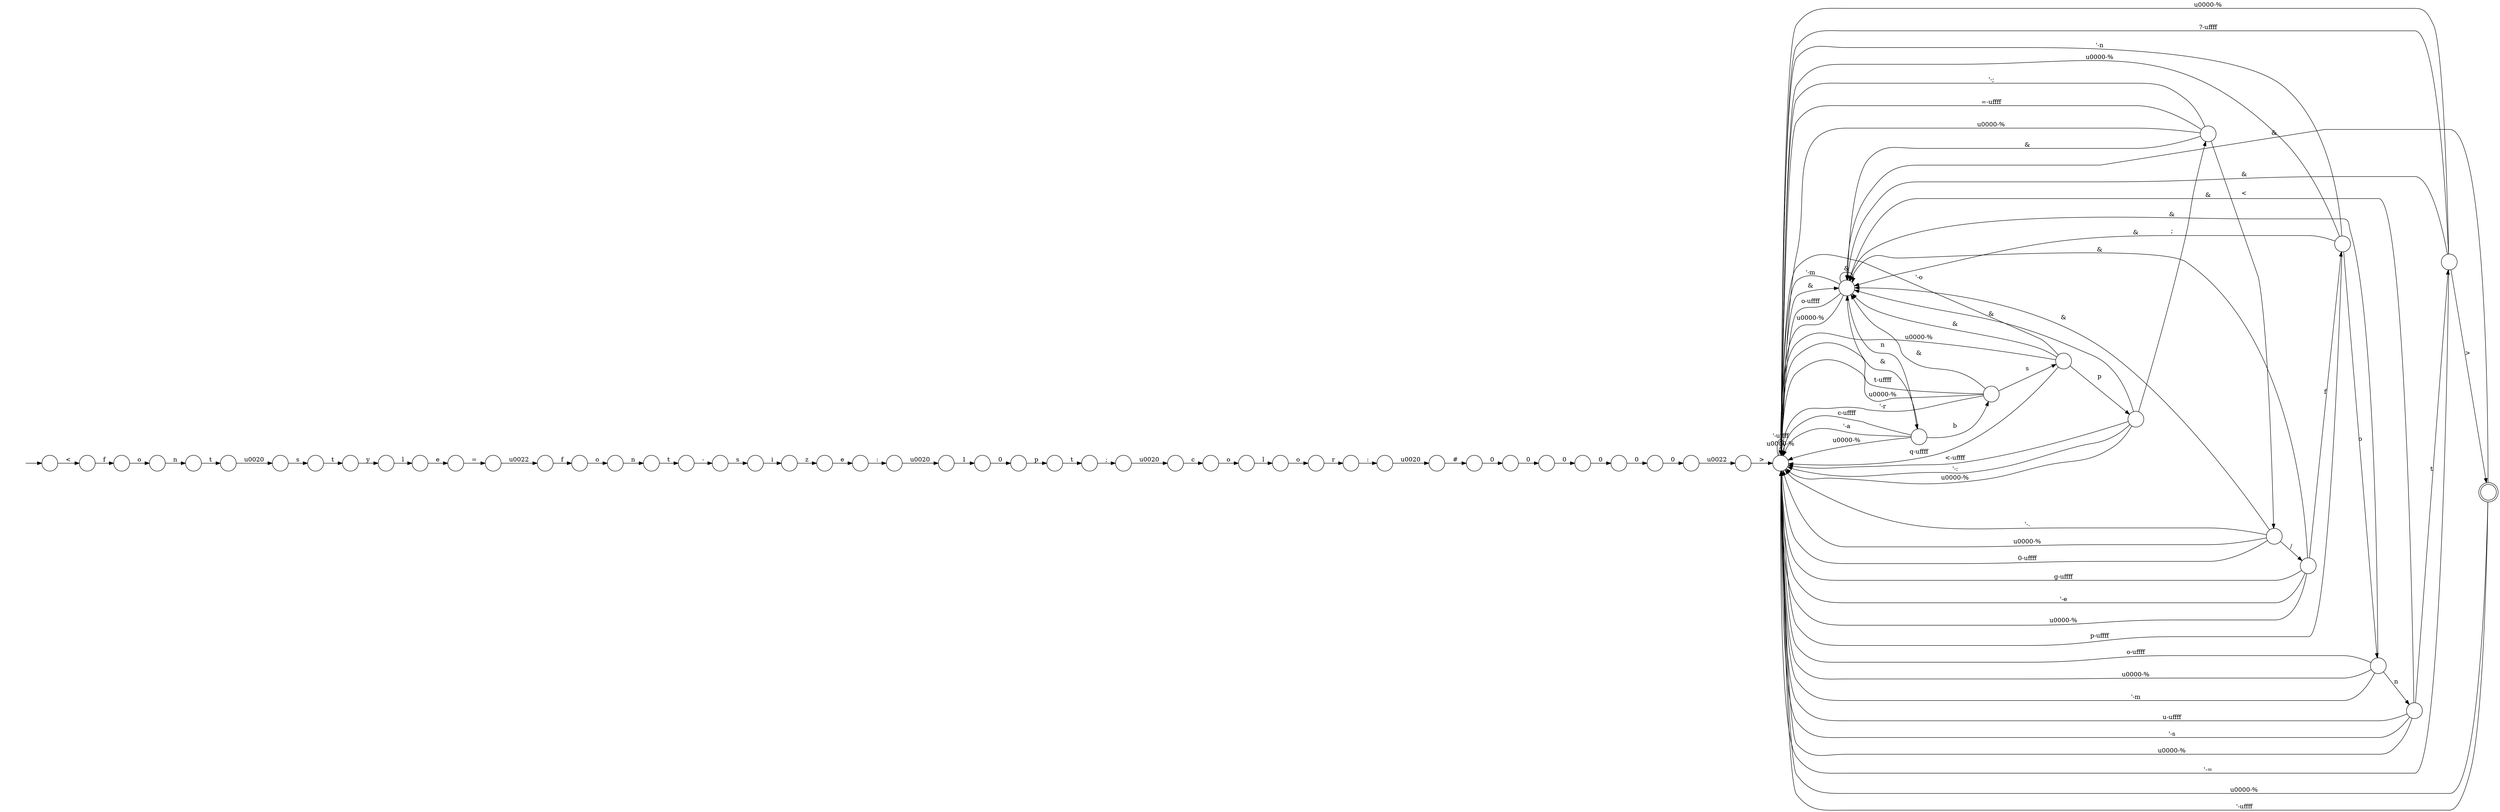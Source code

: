digraph Automaton {
  rankdir = LR;
  0 [shape=circle,label=""];
  0 -> 18 [label="\u0020"]
  1 [shape=circle,label=""];
  1 -> 19 [label="\u0022"]
  2 [shape=circle,label=""];
  2 -> 22 [label="-"]
  3 [shape=circle,label=""];
  3 -> 20 [label="p-\uffff"]
  3 -> 20 [label="'-n"]
  3 -> 38 [label="&"]
  3 -> 20 [label="\u0000-%"]
  3 -> 48 [label="o"]
  4 [shape=circle,label=""];
  4 -> 38 [label="&"]
  4 -> 54 [label=">"]
  4 -> 20 [label="'-="]
  4 -> 20 [label="\u0000-%"]
  4 -> 20 [label="?-\uffff"]
  5 [shape=circle,label=""];
  5 -> 20 [label="q-\uffff"]
  5 -> 20 [label="'-o"]
  5 -> 38 [label="&"]
  5 -> 32 [label="p"]
  5 -> 20 [label="\u0000-%"]
  6 [shape=circle,label=""];
  6 -> 38 [label="&"]
  6 -> 20 [label="'-a"]
  6 -> 37 [label="b"]
  6 -> 20 [label="\u0000-%"]
  6 -> 20 [label="c-\uffff"]
  7 [shape=circle,label=""];
  7 -> 44 [label="o"]
  8 [shape=circle,label=""];
  8 -> 33 [label=";"]
  9 [shape=circle,label=""];
  9 -> 12 [label="r"]
  10 [shape=circle,label=""];
  10 -> 20 [label="'-;"]
  10 -> 20 [label="=-\uffff"]
  10 -> 38 [label="&"]
  10 -> 20 [label="\u0000-%"]
  10 -> 40 [label="<"]
  11 [shape=circle,label=""];
  11 -> 16 [label="i"]
  12 [shape=circle,label=""];
  12 -> 0 [label=":"]
  13 [shape=circle,label=""];
  13 -> 43 [label="y"]
  14 [shape=circle,label=""];
  14 -> 17 [label="s"]
  15 [shape=circle,label=""];
  15 -> 36 [label="t"]
  16 [shape=circle,label=""];
  16 -> 49 [label="z"]
  17 [shape=circle,label=""];
  17 -> 13 [label="t"]
  18 [shape=circle,label=""];
  18 -> 56 [label="#"]
  19 [shape=circle,label=""];
  19 -> 20 [label=">"]
  20 [shape=circle,label=""];
  20 -> 38 [label="&"]
  20 -> 20 [label="\u0000-%"]
  20 -> 20 [label="'-\uffff"]
  21 [shape=circle,label=""];
  21 -> 1 [label="0"]
  22 [shape=circle,label=""];
  22 -> 11 [label="s"]
  23 [shape=circle,label=""];
  23 -> 52 [label="\u0022"]
  24 [shape=circle,label=""];
  24 -> 8 [label="t"]
  25 [shape=circle,label=""];
  25 -> 23 [label="="]
  26 [shape=circle,label=""];
  26 -> 7 [label="c"]
  27 [shape=circle,label=""];
  27 -> 35 [label="0"]
  28 [shape=circle,label=""];
  28 -> 2 [label="t"]
  29 [shape=circle,label=""];
  29 -> 27 [label="1"]
  30 [shape=circle,label=""];
  30 -> 9 [label="o"]
  31 [shape=circle,label=""];
  31 -> 29 [label="\u0020"]
  32 [shape=circle,label=""];
  32 -> 20 [label="<-\uffff"]
  32 -> 20 [label="'-:"]
  32 -> 38 [label="&"]
  32 -> 10 [label=";"]
  32 -> 20 [label="\u0000-%"]
  33 [shape=circle,label=""];
  33 -> 26 [label="\u0020"]
  34 [shape=circle,label=""];
  34 -> 58 [label="o"]
  35 [shape=circle,label=""];
  35 -> 24 [label="p"]
  36 [shape=circle,label=""];
  36 -> 14 [label="\u0020"]
  37 [shape=circle,label=""];
  37 -> 38 [label="&"]
  37 -> 5 [label="s"]
  37 -> 20 [label="t-\uffff"]
  37 -> 20 [label="\u0000-%"]
  37 -> 20 [label="'-r"]
  38 [shape=circle,label=""];
  38 -> 6 [label="n"]
  38 -> 38 [label="&"]
  38 -> 20 [label="o-\uffff"]
  38 -> 20 [label="\u0000-%"]
  38 -> 20 [label="'-m"]
  39 [shape=circle,label=""];
  39 -> 34 [label="f"]
  40 [shape=circle,label=""];
  40 -> 53 [label="/"]
  40 -> 38 [label="&"]
  40 -> 20 [label="'-."]
  40 -> 20 [label="\u0000-%"]
  40 -> 20 [label="0-\uffff"]
  41 [shape=circle,label=""];
  41 -> 51 [label="o"]
  42 [shape=circle,label=""];
  42 -> 50 [label="0"]
  43 [shape=circle,label=""];
  43 -> 46 [label="l"]
  44 [shape=circle,label=""];
  44 -> 30 [label="l"]
  45 [shape=circle,label=""];
  45 -> 31 [label=":"]
  46 [shape=circle,label=""];
  46 -> 25 [label="e"]
  47 [shape=circle,label=""];
  47 -> 21 [label="0"]
  48 [shape=circle,label=""];
  48 -> 55 [label="n"]
  48 -> 38 [label="&"]
  48 -> 20 [label="o-\uffff"]
  48 -> 20 [label="\u0000-%"]
  48 -> 20 [label="'-m"]
  49 [shape=circle,label=""];
  49 -> 45 [label="e"]
  50 [shape=circle,label=""];
  50 -> 47 [label="0"]
  51 [shape=circle,label=""];
  51 -> 28 [label="n"]
  52 [shape=circle,label=""];
  52 -> 41 [label="f"]
  53 [shape=circle,label=""];
  53 -> 3 [label="f"]
  53 -> 38 [label="&"]
  53 -> 20 [label="g-\uffff"]
  53 -> 20 [label="'-e"]
  53 -> 20 [label="\u0000-%"]
  54 [shape=doublecircle,label=""];
  54 -> 38 [label="&"]
  54 -> 20 [label="\u0000-%"]
  54 -> 20 [label="'-\uffff"]
  55 [shape=circle,label=""];
  55 -> 38 [label="&"]
  55 -> 4 [label="t"]
  55 -> 20 [label="\u0000-%"]
  55 -> 20 [label="u-\uffff"]
  55 -> 20 [label="'-s"]
  56 [shape=circle,label=""];
  56 -> 59 [label="0"]
  57 [shape=circle,label=""];
  initial [shape=plaintext,label=""];
  initial -> 57
  57 -> 39 [label="<"]
  58 [shape=circle,label=""];
  58 -> 15 [label="n"]
  59 [shape=circle,label=""];
  59 -> 42 [label="0"]
}

